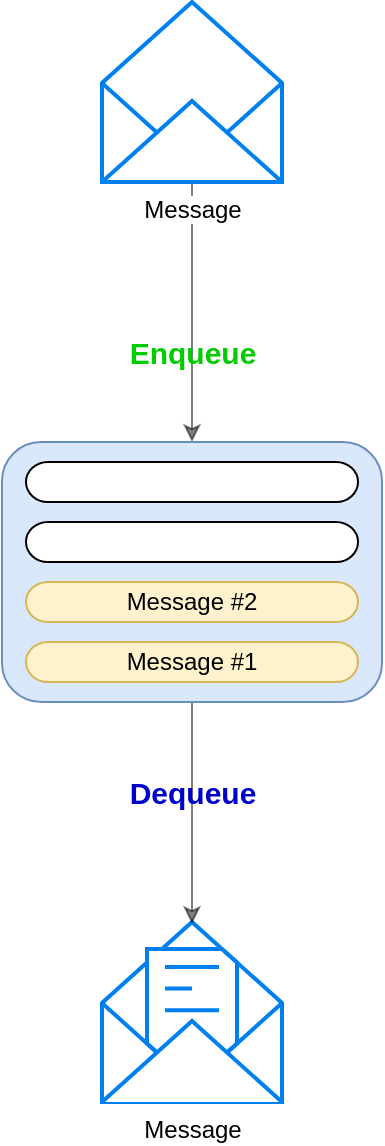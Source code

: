 <mxfile version="21.5.1" type="device">
  <diagram name="Page-1" id="kDfMYid_w7213j3C021h">
    <mxGraphModel dx="792" dy="845" grid="1" gridSize="10" guides="1" tooltips="1" connect="1" arrows="1" fold="1" page="1" pageScale="1" pageWidth="827" pageHeight="1169" math="0" shadow="0">
      <root>
        <mxCell id="0" />
        <mxCell id="1" parent="0" />
        <mxCell id="B_sqiGnPuNeuY_e6Ib82-9" style="edgeStyle=orthogonalEdgeStyle;rounded=0;orthogonalLoop=1;jettySize=auto;html=1;opacity=50;" edge="1" parent="1" source="B_sqiGnPuNeuY_e6Ib82-3" target="B_sqiGnPuNeuY_e6Ib82-6">
          <mxGeometry relative="1" as="geometry" />
        </mxCell>
        <mxCell id="B_sqiGnPuNeuY_e6Ib82-3" value="Message" style="html=1;verticalLabelPosition=bottom;align=center;labelBackgroundColor=#ffffff;verticalAlign=top;strokeWidth=2;strokeColor=#0080F0;shadow=0;dashed=0;shape=mxgraph.ios7.icons.envelope_(empty);" vertex="1" parent="1">
          <mxGeometry x="450" y="110" width="90" height="90" as="geometry" />
        </mxCell>
        <mxCell id="B_sqiGnPuNeuY_e6Ib82-4" value="Message" style="html=1;verticalLabelPosition=bottom;align=center;labelBackgroundColor=#ffffff;verticalAlign=top;strokeWidth=2;strokeColor=#0080F0;shadow=0;dashed=0;shape=mxgraph.ios7.icons.envelope_(message);" vertex="1" parent="1">
          <mxGeometry x="450" y="570" width="90" height="90" as="geometry" />
        </mxCell>
        <mxCell id="B_sqiGnPuNeuY_e6Ib82-11" style="edgeStyle=orthogonalEdgeStyle;rounded=0;orthogonalLoop=1;jettySize=auto;html=1;entryX=0.5;entryY=0.011;entryDx=0;entryDy=0;entryPerimeter=0;opacity=50;" edge="1" parent="1" source="B_sqiGnPuNeuY_e6Ib82-6" target="B_sqiGnPuNeuY_e6Ib82-4">
          <mxGeometry relative="1" as="geometry" />
        </mxCell>
        <mxCell id="B_sqiGnPuNeuY_e6Ib82-6" value="" style="rounded=1;whiteSpace=wrap;html=1;fillColor=#dae8fc;strokeColor=#6c8ebf;" vertex="1" parent="1">
          <mxGeometry x="400" y="330" width="190" height="130" as="geometry" />
        </mxCell>
        <mxCell id="B_sqiGnPuNeuY_e6Ib82-12" value="" style="rounded=1;whiteSpace=wrap;html=1;arcSize=55;" vertex="1" parent="1">
          <mxGeometry x="412" y="340" width="166" height="20" as="geometry" />
        </mxCell>
        <mxCell id="B_sqiGnPuNeuY_e6Ib82-13" value="" style="rounded=1;whiteSpace=wrap;html=1;arcSize=55;" vertex="1" parent="1">
          <mxGeometry x="412" y="370" width="166" height="20" as="geometry" />
        </mxCell>
        <mxCell id="B_sqiGnPuNeuY_e6Ib82-14" value="Message #2" style="rounded=1;whiteSpace=wrap;html=1;arcSize=55;fillColor=#fff2cc;strokeColor=#d6b656;" vertex="1" parent="1">
          <mxGeometry x="412" y="400" width="166" height="20" as="geometry" />
        </mxCell>
        <mxCell id="B_sqiGnPuNeuY_e6Ib82-15" value="Message #1" style="rounded=1;whiteSpace=wrap;html=1;arcSize=55;fillColor=#fff2cc;strokeColor=#d6b656;" vertex="1" parent="1">
          <mxGeometry x="412" y="430" width="166" height="20" as="geometry" />
        </mxCell>
        <mxCell id="B_sqiGnPuNeuY_e6Ib82-7" value="Enqueue" style="text;html=1;align=center;verticalAlign=middle;resizable=0;points=[];autosize=1;strokeColor=none;fillColor=none;fontColor=#00CC00;fontStyle=1;fontSize=15;" vertex="1" parent="1">
          <mxGeometry x="450" y="270" width="90" height="30" as="geometry" />
        </mxCell>
        <mxCell id="B_sqiGnPuNeuY_e6Ib82-8" value="Dequeue" style="text;html=1;align=center;verticalAlign=middle;resizable=0;points=[];autosize=1;strokeColor=none;fillColor=none;fontColor=#0000CC;fontStyle=1;fontSize=15;" vertex="1" parent="1">
          <mxGeometry x="450" y="490" width="90" height="30" as="geometry" />
        </mxCell>
      </root>
    </mxGraphModel>
  </diagram>
</mxfile>
